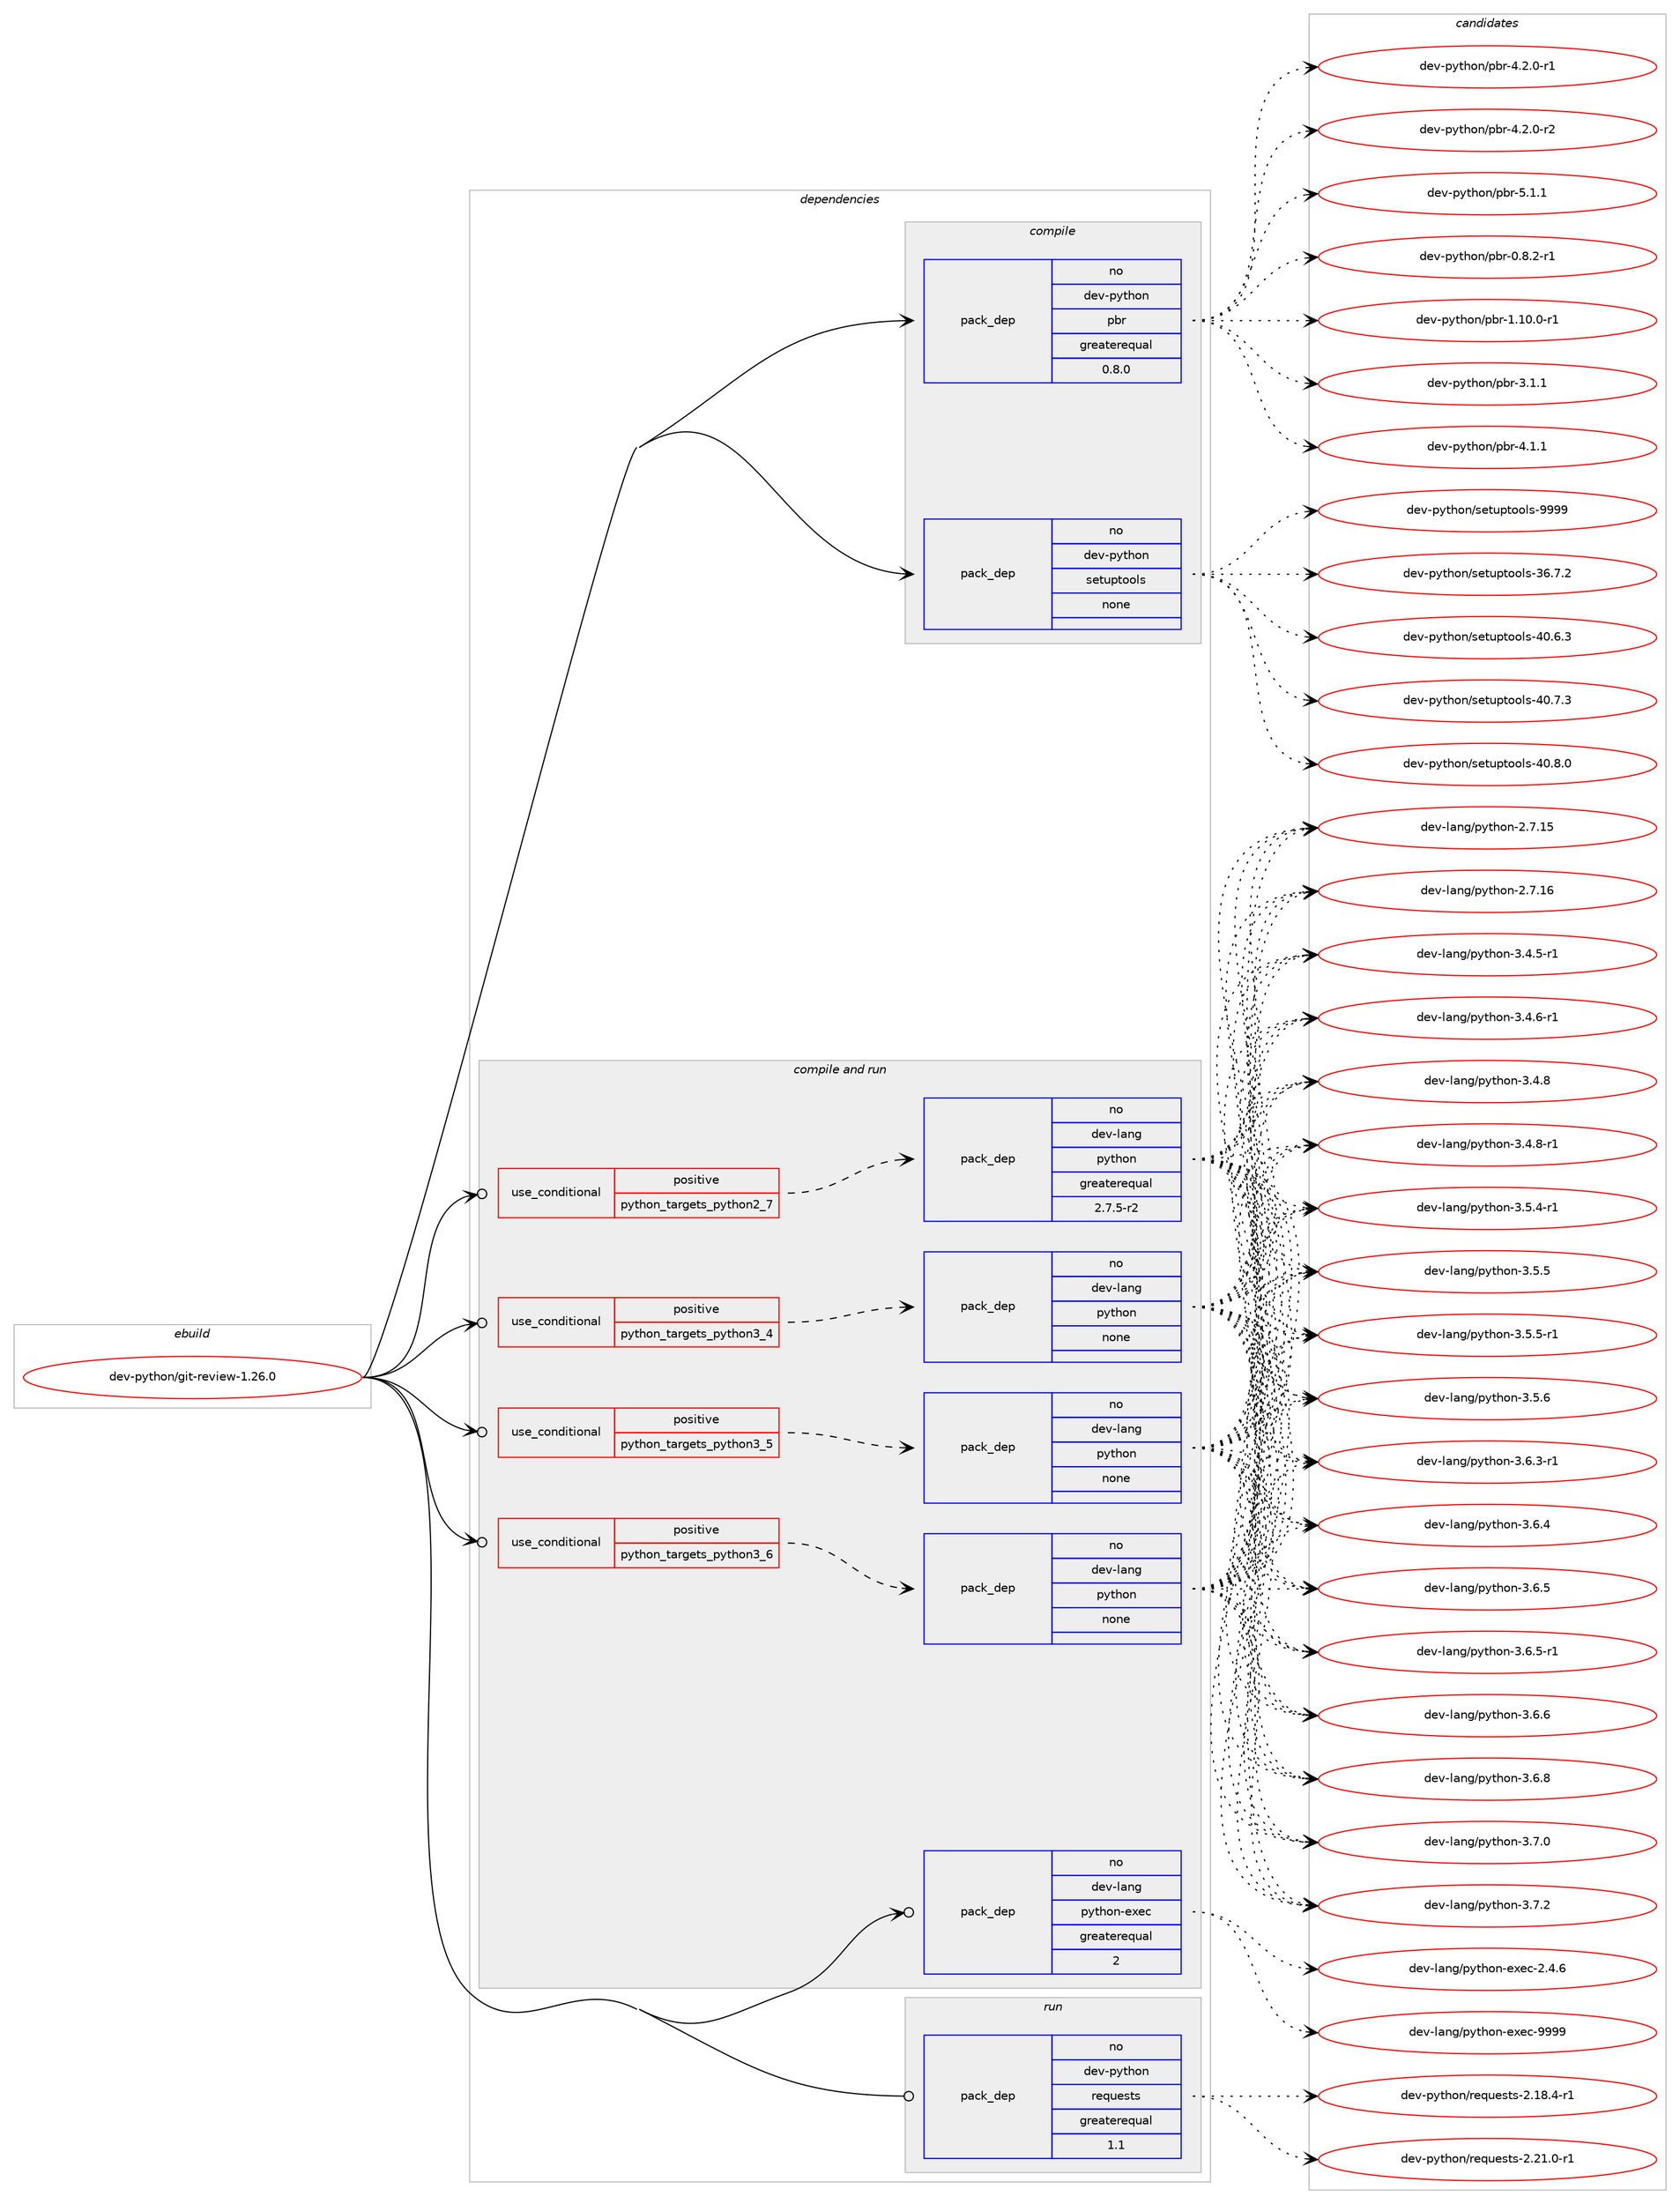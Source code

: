 digraph prolog {

# *************
# Graph options
# *************

newrank=true;
concentrate=true;
compound=true;
graph [rankdir=LR,fontname=Helvetica,fontsize=10,ranksep=1.5];#, ranksep=2.5, nodesep=0.2];
edge  [arrowhead=vee];
node  [fontname=Helvetica,fontsize=10];

# **********
# The ebuild
# **********

subgraph cluster_leftcol {
color=gray;
rank=same;
label=<<i>ebuild</i>>;
id [label="dev-python/git-review-1.26.0", color=red, width=4, href="../dev-python/git-review-1.26.0.svg"];
}

# ****************
# The dependencies
# ****************

subgraph cluster_midcol {
color=gray;
label=<<i>dependencies</i>>;
subgraph cluster_compile {
fillcolor="#eeeeee";
style=filled;
label=<<i>compile</i>>;
subgraph pack1012961 {
dependency1411180 [label=<<TABLE BORDER="0" CELLBORDER="1" CELLSPACING="0" CELLPADDING="4" WIDTH="220"><TR><TD ROWSPAN="6" CELLPADDING="30">pack_dep</TD></TR><TR><TD WIDTH="110">no</TD></TR><TR><TD>dev-python</TD></TR><TR><TD>pbr</TD></TR><TR><TD>greaterequal</TD></TR><TR><TD>0.8.0</TD></TR></TABLE>>, shape=none, color=blue];
}
id:e -> dependency1411180:w [weight=20,style="solid",arrowhead="vee"];
subgraph pack1012962 {
dependency1411181 [label=<<TABLE BORDER="0" CELLBORDER="1" CELLSPACING="0" CELLPADDING="4" WIDTH="220"><TR><TD ROWSPAN="6" CELLPADDING="30">pack_dep</TD></TR><TR><TD WIDTH="110">no</TD></TR><TR><TD>dev-python</TD></TR><TR><TD>setuptools</TD></TR><TR><TD>none</TD></TR><TR><TD></TD></TR></TABLE>>, shape=none, color=blue];
}
id:e -> dependency1411181:w [weight=20,style="solid",arrowhead="vee"];
}
subgraph cluster_compileandrun {
fillcolor="#eeeeee";
style=filled;
label=<<i>compile and run</i>>;
subgraph cond374960 {
dependency1411182 [label=<<TABLE BORDER="0" CELLBORDER="1" CELLSPACING="0" CELLPADDING="4"><TR><TD ROWSPAN="3" CELLPADDING="10">use_conditional</TD></TR><TR><TD>positive</TD></TR><TR><TD>python_targets_python2_7</TD></TR></TABLE>>, shape=none, color=red];
subgraph pack1012963 {
dependency1411183 [label=<<TABLE BORDER="0" CELLBORDER="1" CELLSPACING="0" CELLPADDING="4" WIDTH="220"><TR><TD ROWSPAN="6" CELLPADDING="30">pack_dep</TD></TR><TR><TD WIDTH="110">no</TD></TR><TR><TD>dev-lang</TD></TR><TR><TD>python</TD></TR><TR><TD>greaterequal</TD></TR><TR><TD>2.7.5-r2</TD></TR></TABLE>>, shape=none, color=blue];
}
dependency1411182:e -> dependency1411183:w [weight=20,style="dashed",arrowhead="vee"];
}
id:e -> dependency1411182:w [weight=20,style="solid",arrowhead="odotvee"];
subgraph cond374961 {
dependency1411184 [label=<<TABLE BORDER="0" CELLBORDER="1" CELLSPACING="0" CELLPADDING="4"><TR><TD ROWSPAN="3" CELLPADDING="10">use_conditional</TD></TR><TR><TD>positive</TD></TR><TR><TD>python_targets_python3_4</TD></TR></TABLE>>, shape=none, color=red];
subgraph pack1012964 {
dependency1411185 [label=<<TABLE BORDER="0" CELLBORDER="1" CELLSPACING="0" CELLPADDING="4" WIDTH="220"><TR><TD ROWSPAN="6" CELLPADDING="30">pack_dep</TD></TR><TR><TD WIDTH="110">no</TD></TR><TR><TD>dev-lang</TD></TR><TR><TD>python</TD></TR><TR><TD>none</TD></TR><TR><TD></TD></TR></TABLE>>, shape=none, color=blue];
}
dependency1411184:e -> dependency1411185:w [weight=20,style="dashed",arrowhead="vee"];
}
id:e -> dependency1411184:w [weight=20,style="solid",arrowhead="odotvee"];
subgraph cond374962 {
dependency1411186 [label=<<TABLE BORDER="0" CELLBORDER="1" CELLSPACING="0" CELLPADDING="4"><TR><TD ROWSPAN="3" CELLPADDING="10">use_conditional</TD></TR><TR><TD>positive</TD></TR><TR><TD>python_targets_python3_5</TD></TR></TABLE>>, shape=none, color=red];
subgraph pack1012965 {
dependency1411187 [label=<<TABLE BORDER="0" CELLBORDER="1" CELLSPACING="0" CELLPADDING="4" WIDTH="220"><TR><TD ROWSPAN="6" CELLPADDING="30">pack_dep</TD></TR><TR><TD WIDTH="110">no</TD></TR><TR><TD>dev-lang</TD></TR><TR><TD>python</TD></TR><TR><TD>none</TD></TR><TR><TD></TD></TR></TABLE>>, shape=none, color=blue];
}
dependency1411186:e -> dependency1411187:w [weight=20,style="dashed",arrowhead="vee"];
}
id:e -> dependency1411186:w [weight=20,style="solid",arrowhead="odotvee"];
subgraph cond374963 {
dependency1411188 [label=<<TABLE BORDER="0" CELLBORDER="1" CELLSPACING="0" CELLPADDING="4"><TR><TD ROWSPAN="3" CELLPADDING="10">use_conditional</TD></TR><TR><TD>positive</TD></TR><TR><TD>python_targets_python3_6</TD></TR></TABLE>>, shape=none, color=red];
subgraph pack1012966 {
dependency1411189 [label=<<TABLE BORDER="0" CELLBORDER="1" CELLSPACING="0" CELLPADDING="4" WIDTH="220"><TR><TD ROWSPAN="6" CELLPADDING="30">pack_dep</TD></TR><TR><TD WIDTH="110">no</TD></TR><TR><TD>dev-lang</TD></TR><TR><TD>python</TD></TR><TR><TD>none</TD></TR><TR><TD></TD></TR></TABLE>>, shape=none, color=blue];
}
dependency1411188:e -> dependency1411189:w [weight=20,style="dashed",arrowhead="vee"];
}
id:e -> dependency1411188:w [weight=20,style="solid",arrowhead="odotvee"];
subgraph pack1012967 {
dependency1411190 [label=<<TABLE BORDER="0" CELLBORDER="1" CELLSPACING="0" CELLPADDING="4" WIDTH="220"><TR><TD ROWSPAN="6" CELLPADDING="30">pack_dep</TD></TR><TR><TD WIDTH="110">no</TD></TR><TR><TD>dev-lang</TD></TR><TR><TD>python-exec</TD></TR><TR><TD>greaterequal</TD></TR><TR><TD>2</TD></TR></TABLE>>, shape=none, color=blue];
}
id:e -> dependency1411190:w [weight=20,style="solid",arrowhead="odotvee"];
}
subgraph cluster_run {
fillcolor="#eeeeee";
style=filled;
label=<<i>run</i>>;
subgraph pack1012968 {
dependency1411191 [label=<<TABLE BORDER="0" CELLBORDER="1" CELLSPACING="0" CELLPADDING="4" WIDTH="220"><TR><TD ROWSPAN="6" CELLPADDING="30">pack_dep</TD></TR><TR><TD WIDTH="110">no</TD></TR><TR><TD>dev-python</TD></TR><TR><TD>requests</TD></TR><TR><TD>greaterequal</TD></TR><TR><TD>1.1</TD></TR></TABLE>>, shape=none, color=blue];
}
id:e -> dependency1411191:w [weight=20,style="solid",arrowhead="odot"];
}
}

# **************
# The candidates
# **************

subgraph cluster_choices {
rank=same;
color=gray;
label=<<i>candidates</i>>;

subgraph choice1012961 {
color=black;
nodesep=1;
choice1001011184511212111610411111047112981144548465646504511449 [label="dev-python/pbr-0.8.2-r1", color=red, width=4,href="../dev-python/pbr-0.8.2-r1.svg"];
choice100101118451121211161041111104711298114454946494846484511449 [label="dev-python/pbr-1.10.0-r1", color=red, width=4,href="../dev-python/pbr-1.10.0-r1.svg"];
choice100101118451121211161041111104711298114455146494649 [label="dev-python/pbr-3.1.1", color=red, width=4,href="../dev-python/pbr-3.1.1.svg"];
choice100101118451121211161041111104711298114455246494649 [label="dev-python/pbr-4.1.1", color=red, width=4,href="../dev-python/pbr-4.1.1.svg"];
choice1001011184511212111610411111047112981144552465046484511449 [label="dev-python/pbr-4.2.0-r1", color=red, width=4,href="../dev-python/pbr-4.2.0-r1.svg"];
choice1001011184511212111610411111047112981144552465046484511450 [label="dev-python/pbr-4.2.0-r2", color=red, width=4,href="../dev-python/pbr-4.2.0-r2.svg"];
choice100101118451121211161041111104711298114455346494649 [label="dev-python/pbr-5.1.1", color=red, width=4,href="../dev-python/pbr-5.1.1.svg"];
dependency1411180:e -> choice1001011184511212111610411111047112981144548465646504511449:w [style=dotted,weight="100"];
dependency1411180:e -> choice100101118451121211161041111104711298114454946494846484511449:w [style=dotted,weight="100"];
dependency1411180:e -> choice100101118451121211161041111104711298114455146494649:w [style=dotted,weight="100"];
dependency1411180:e -> choice100101118451121211161041111104711298114455246494649:w [style=dotted,weight="100"];
dependency1411180:e -> choice1001011184511212111610411111047112981144552465046484511449:w [style=dotted,weight="100"];
dependency1411180:e -> choice1001011184511212111610411111047112981144552465046484511450:w [style=dotted,weight="100"];
dependency1411180:e -> choice100101118451121211161041111104711298114455346494649:w [style=dotted,weight="100"];
}
subgraph choice1012962 {
color=black;
nodesep=1;
choice100101118451121211161041111104711510111611711211611111110811545515446554650 [label="dev-python/setuptools-36.7.2", color=red, width=4,href="../dev-python/setuptools-36.7.2.svg"];
choice100101118451121211161041111104711510111611711211611111110811545524846544651 [label="dev-python/setuptools-40.6.3", color=red, width=4,href="../dev-python/setuptools-40.6.3.svg"];
choice100101118451121211161041111104711510111611711211611111110811545524846554651 [label="dev-python/setuptools-40.7.3", color=red, width=4,href="../dev-python/setuptools-40.7.3.svg"];
choice100101118451121211161041111104711510111611711211611111110811545524846564648 [label="dev-python/setuptools-40.8.0", color=red, width=4,href="../dev-python/setuptools-40.8.0.svg"];
choice10010111845112121116104111110471151011161171121161111111081154557575757 [label="dev-python/setuptools-9999", color=red, width=4,href="../dev-python/setuptools-9999.svg"];
dependency1411181:e -> choice100101118451121211161041111104711510111611711211611111110811545515446554650:w [style=dotted,weight="100"];
dependency1411181:e -> choice100101118451121211161041111104711510111611711211611111110811545524846544651:w [style=dotted,weight="100"];
dependency1411181:e -> choice100101118451121211161041111104711510111611711211611111110811545524846554651:w [style=dotted,weight="100"];
dependency1411181:e -> choice100101118451121211161041111104711510111611711211611111110811545524846564648:w [style=dotted,weight="100"];
dependency1411181:e -> choice10010111845112121116104111110471151011161171121161111111081154557575757:w [style=dotted,weight="100"];
}
subgraph choice1012963 {
color=black;
nodesep=1;
choice10010111845108971101034711212111610411111045504655464953 [label="dev-lang/python-2.7.15", color=red, width=4,href="../dev-lang/python-2.7.15.svg"];
choice10010111845108971101034711212111610411111045504655464954 [label="dev-lang/python-2.7.16", color=red, width=4,href="../dev-lang/python-2.7.16.svg"];
choice1001011184510897110103471121211161041111104551465246534511449 [label="dev-lang/python-3.4.5-r1", color=red, width=4,href="../dev-lang/python-3.4.5-r1.svg"];
choice1001011184510897110103471121211161041111104551465246544511449 [label="dev-lang/python-3.4.6-r1", color=red, width=4,href="../dev-lang/python-3.4.6-r1.svg"];
choice100101118451089711010347112121116104111110455146524656 [label="dev-lang/python-3.4.8", color=red, width=4,href="../dev-lang/python-3.4.8.svg"];
choice1001011184510897110103471121211161041111104551465246564511449 [label="dev-lang/python-3.4.8-r1", color=red, width=4,href="../dev-lang/python-3.4.8-r1.svg"];
choice1001011184510897110103471121211161041111104551465346524511449 [label="dev-lang/python-3.5.4-r1", color=red, width=4,href="../dev-lang/python-3.5.4-r1.svg"];
choice100101118451089711010347112121116104111110455146534653 [label="dev-lang/python-3.5.5", color=red, width=4,href="../dev-lang/python-3.5.5.svg"];
choice1001011184510897110103471121211161041111104551465346534511449 [label="dev-lang/python-3.5.5-r1", color=red, width=4,href="../dev-lang/python-3.5.5-r1.svg"];
choice100101118451089711010347112121116104111110455146534654 [label="dev-lang/python-3.5.6", color=red, width=4,href="../dev-lang/python-3.5.6.svg"];
choice1001011184510897110103471121211161041111104551465446514511449 [label="dev-lang/python-3.6.3-r1", color=red, width=4,href="../dev-lang/python-3.6.3-r1.svg"];
choice100101118451089711010347112121116104111110455146544652 [label="dev-lang/python-3.6.4", color=red, width=4,href="../dev-lang/python-3.6.4.svg"];
choice100101118451089711010347112121116104111110455146544653 [label="dev-lang/python-3.6.5", color=red, width=4,href="../dev-lang/python-3.6.5.svg"];
choice1001011184510897110103471121211161041111104551465446534511449 [label="dev-lang/python-3.6.5-r1", color=red, width=4,href="../dev-lang/python-3.6.5-r1.svg"];
choice100101118451089711010347112121116104111110455146544654 [label="dev-lang/python-3.6.6", color=red, width=4,href="../dev-lang/python-3.6.6.svg"];
choice100101118451089711010347112121116104111110455146544656 [label="dev-lang/python-3.6.8", color=red, width=4,href="../dev-lang/python-3.6.8.svg"];
choice100101118451089711010347112121116104111110455146554648 [label="dev-lang/python-3.7.0", color=red, width=4,href="../dev-lang/python-3.7.0.svg"];
choice100101118451089711010347112121116104111110455146554650 [label="dev-lang/python-3.7.2", color=red, width=4,href="../dev-lang/python-3.7.2.svg"];
dependency1411183:e -> choice10010111845108971101034711212111610411111045504655464953:w [style=dotted,weight="100"];
dependency1411183:e -> choice10010111845108971101034711212111610411111045504655464954:w [style=dotted,weight="100"];
dependency1411183:e -> choice1001011184510897110103471121211161041111104551465246534511449:w [style=dotted,weight="100"];
dependency1411183:e -> choice1001011184510897110103471121211161041111104551465246544511449:w [style=dotted,weight="100"];
dependency1411183:e -> choice100101118451089711010347112121116104111110455146524656:w [style=dotted,weight="100"];
dependency1411183:e -> choice1001011184510897110103471121211161041111104551465246564511449:w [style=dotted,weight="100"];
dependency1411183:e -> choice1001011184510897110103471121211161041111104551465346524511449:w [style=dotted,weight="100"];
dependency1411183:e -> choice100101118451089711010347112121116104111110455146534653:w [style=dotted,weight="100"];
dependency1411183:e -> choice1001011184510897110103471121211161041111104551465346534511449:w [style=dotted,weight="100"];
dependency1411183:e -> choice100101118451089711010347112121116104111110455146534654:w [style=dotted,weight="100"];
dependency1411183:e -> choice1001011184510897110103471121211161041111104551465446514511449:w [style=dotted,weight="100"];
dependency1411183:e -> choice100101118451089711010347112121116104111110455146544652:w [style=dotted,weight="100"];
dependency1411183:e -> choice100101118451089711010347112121116104111110455146544653:w [style=dotted,weight="100"];
dependency1411183:e -> choice1001011184510897110103471121211161041111104551465446534511449:w [style=dotted,weight="100"];
dependency1411183:e -> choice100101118451089711010347112121116104111110455146544654:w [style=dotted,weight="100"];
dependency1411183:e -> choice100101118451089711010347112121116104111110455146544656:w [style=dotted,weight="100"];
dependency1411183:e -> choice100101118451089711010347112121116104111110455146554648:w [style=dotted,weight="100"];
dependency1411183:e -> choice100101118451089711010347112121116104111110455146554650:w [style=dotted,weight="100"];
}
subgraph choice1012964 {
color=black;
nodesep=1;
choice10010111845108971101034711212111610411111045504655464953 [label="dev-lang/python-2.7.15", color=red, width=4,href="../dev-lang/python-2.7.15.svg"];
choice10010111845108971101034711212111610411111045504655464954 [label="dev-lang/python-2.7.16", color=red, width=4,href="../dev-lang/python-2.7.16.svg"];
choice1001011184510897110103471121211161041111104551465246534511449 [label="dev-lang/python-3.4.5-r1", color=red, width=4,href="../dev-lang/python-3.4.5-r1.svg"];
choice1001011184510897110103471121211161041111104551465246544511449 [label="dev-lang/python-3.4.6-r1", color=red, width=4,href="../dev-lang/python-3.4.6-r1.svg"];
choice100101118451089711010347112121116104111110455146524656 [label="dev-lang/python-3.4.8", color=red, width=4,href="../dev-lang/python-3.4.8.svg"];
choice1001011184510897110103471121211161041111104551465246564511449 [label="dev-lang/python-3.4.8-r1", color=red, width=4,href="../dev-lang/python-3.4.8-r1.svg"];
choice1001011184510897110103471121211161041111104551465346524511449 [label="dev-lang/python-3.5.4-r1", color=red, width=4,href="../dev-lang/python-3.5.4-r1.svg"];
choice100101118451089711010347112121116104111110455146534653 [label="dev-lang/python-3.5.5", color=red, width=4,href="../dev-lang/python-3.5.5.svg"];
choice1001011184510897110103471121211161041111104551465346534511449 [label="dev-lang/python-3.5.5-r1", color=red, width=4,href="../dev-lang/python-3.5.5-r1.svg"];
choice100101118451089711010347112121116104111110455146534654 [label="dev-lang/python-3.5.6", color=red, width=4,href="../dev-lang/python-3.5.6.svg"];
choice1001011184510897110103471121211161041111104551465446514511449 [label="dev-lang/python-3.6.3-r1", color=red, width=4,href="../dev-lang/python-3.6.3-r1.svg"];
choice100101118451089711010347112121116104111110455146544652 [label="dev-lang/python-3.6.4", color=red, width=4,href="../dev-lang/python-3.6.4.svg"];
choice100101118451089711010347112121116104111110455146544653 [label="dev-lang/python-3.6.5", color=red, width=4,href="../dev-lang/python-3.6.5.svg"];
choice1001011184510897110103471121211161041111104551465446534511449 [label="dev-lang/python-3.6.5-r1", color=red, width=4,href="../dev-lang/python-3.6.5-r1.svg"];
choice100101118451089711010347112121116104111110455146544654 [label="dev-lang/python-3.6.6", color=red, width=4,href="../dev-lang/python-3.6.6.svg"];
choice100101118451089711010347112121116104111110455146544656 [label="dev-lang/python-3.6.8", color=red, width=4,href="../dev-lang/python-3.6.8.svg"];
choice100101118451089711010347112121116104111110455146554648 [label="dev-lang/python-3.7.0", color=red, width=4,href="../dev-lang/python-3.7.0.svg"];
choice100101118451089711010347112121116104111110455146554650 [label="dev-lang/python-3.7.2", color=red, width=4,href="../dev-lang/python-3.7.2.svg"];
dependency1411185:e -> choice10010111845108971101034711212111610411111045504655464953:w [style=dotted,weight="100"];
dependency1411185:e -> choice10010111845108971101034711212111610411111045504655464954:w [style=dotted,weight="100"];
dependency1411185:e -> choice1001011184510897110103471121211161041111104551465246534511449:w [style=dotted,weight="100"];
dependency1411185:e -> choice1001011184510897110103471121211161041111104551465246544511449:w [style=dotted,weight="100"];
dependency1411185:e -> choice100101118451089711010347112121116104111110455146524656:w [style=dotted,weight="100"];
dependency1411185:e -> choice1001011184510897110103471121211161041111104551465246564511449:w [style=dotted,weight="100"];
dependency1411185:e -> choice1001011184510897110103471121211161041111104551465346524511449:w [style=dotted,weight="100"];
dependency1411185:e -> choice100101118451089711010347112121116104111110455146534653:w [style=dotted,weight="100"];
dependency1411185:e -> choice1001011184510897110103471121211161041111104551465346534511449:w [style=dotted,weight="100"];
dependency1411185:e -> choice100101118451089711010347112121116104111110455146534654:w [style=dotted,weight="100"];
dependency1411185:e -> choice1001011184510897110103471121211161041111104551465446514511449:w [style=dotted,weight="100"];
dependency1411185:e -> choice100101118451089711010347112121116104111110455146544652:w [style=dotted,weight="100"];
dependency1411185:e -> choice100101118451089711010347112121116104111110455146544653:w [style=dotted,weight="100"];
dependency1411185:e -> choice1001011184510897110103471121211161041111104551465446534511449:w [style=dotted,weight="100"];
dependency1411185:e -> choice100101118451089711010347112121116104111110455146544654:w [style=dotted,weight="100"];
dependency1411185:e -> choice100101118451089711010347112121116104111110455146544656:w [style=dotted,weight="100"];
dependency1411185:e -> choice100101118451089711010347112121116104111110455146554648:w [style=dotted,weight="100"];
dependency1411185:e -> choice100101118451089711010347112121116104111110455146554650:w [style=dotted,weight="100"];
}
subgraph choice1012965 {
color=black;
nodesep=1;
choice10010111845108971101034711212111610411111045504655464953 [label="dev-lang/python-2.7.15", color=red, width=4,href="../dev-lang/python-2.7.15.svg"];
choice10010111845108971101034711212111610411111045504655464954 [label="dev-lang/python-2.7.16", color=red, width=4,href="../dev-lang/python-2.7.16.svg"];
choice1001011184510897110103471121211161041111104551465246534511449 [label="dev-lang/python-3.4.5-r1", color=red, width=4,href="../dev-lang/python-3.4.5-r1.svg"];
choice1001011184510897110103471121211161041111104551465246544511449 [label="dev-lang/python-3.4.6-r1", color=red, width=4,href="../dev-lang/python-3.4.6-r1.svg"];
choice100101118451089711010347112121116104111110455146524656 [label="dev-lang/python-3.4.8", color=red, width=4,href="../dev-lang/python-3.4.8.svg"];
choice1001011184510897110103471121211161041111104551465246564511449 [label="dev-lang/python-3.4.8-r1", color=red, width=4,href="../dev-lang/python-3.4.8-r1.svg"];
choice1001011184510897110103471121211161041111104551465346524511449 [label="dev-lang/python-3.5.4-r1", color=red, width=4,href="../dev-lang/python-3.5.4-r1.svg"];
choice100101118451089711010347112121116104111110455146534653 [label="dev-lang/python-3.5.5", color=red, width=4,href="../dev-lang/python-3.5.5.svg"];
choice1001011184510897110103471121211161041111104551465346534511449 [label="dev-lang/python-3.5.5-r1", color=red, width=4,href="../dev-lang/python-3.5.5-r1.svg"];
choice100101118451089711010347112121116104111110455146534654 [label="dev-lang/python-3.5.6", color=red, width=4,href="../dev-lang/python-3.5.6.svg"];
choice1001011184510897110103471121211161041111104551465446514511449 [label="dev-lang/python-3.6.3-r1", color=red, width=4,href="../dev-lang/python-3.6.3-r1.svg"];
choice100101118451089711010347112121116104111110455146544652 [label="dev-lang/python-3.6.4", color=red, width=4,href="../dev-lang/python-3.6.4.svg"];
choice100101118451089711010347112121116104111110455146544653 [label="dev-lang/python-3.6.5", color=red, width=4,href="../dev-lang/python-3.6.5.svg"];
choice1001011184510897110103471121211161041111104551465446534511449 [label="dev-lang/python-3.6.5-r1", color=red, width=4,href="../dev-lang/python-3.6.5-r1.svg"];
choice100101118451089711010347112121116104111110455146544654 [label="dev-lang/python-3.6.6", color=red, width=4,href="../dev-lang/python-3.6.6.svg"];
choice100101118451089711010347112121116104111110455146544656 [label="dev-lang/python-3.6.8", color=red, width=4,href="../dev-lang/python-3.6.8.svg"];
choice100101118451089711010347112121116104111110455146554648 [label="dev-lang/python-3.7.0", color=red, width=4,href="../dev-lang/python-3.7.0.svg"];
choice100101118451089711010347112121116104111110455146554650 [label="dev-lang/python-3.7.2", color=red, width=4,href="../dev-lang/python-3.7.2.svg"];
dependency1411187:e -> choice10010111845108971101034711212111610411111045504655464953:w [style=dotted,weight="100"];
dependency1411187:e -> choice10010111845108971101034711212111610411111045504655464954:w [style=dotted,weight="100"];
dependency1411187:e -> choice1001011184510897110103471121211161041111104551465246534511449:w [style=dotted,weight="100"];
dependency1411187:e -> choice1001011184510897110103471121211161041111104551465246544511449:w [style=dotted,weight="100"];
dependency1411187:e -> choice100101118451089711010347112121116104111110455146524656:w [style=dotted,weight="100"];
dependency1411187:e -> choice1001011184510897110103471121211161041111104551465246564511449:w [style=dotted,weight="100"];
dependency1411187:e -> choice1001011184510897110103471121211161041111104551465346524511449:w [style=dotted,weight="100"];
dependency1411187:e -> choice100101118451089711010347112121116104111110455146534653:w [style=dotted,weight="100"];
dependency1411187:e -> choice1001011184510897110103471121211161041111104551465346534511449:w [style=dotted,weight="100"];
dependency1411187:e -> choice100101118451089711010347112121116104111110455146534654:w [style=dotted,weight="100"];
dependency1411187:e -> choice1001011184510897110103471121211161041111104551465446514511449:w [style=dotted,weight="100"];
dependency1411187:e -> choice100101118451089711010347112121116104111110455146544652:w [style=dotted,weight="100"];
dependency1411187:e -> choice100101118451089711010347112121116104111110455146544653:w [style=dotted,weight="100"];
dependency1411187:e -> choice1001011184510897110103471121211161041111104551465446534511449:w [style=dotted,weight="100"];
dependency1411187:e -> choice100101118451089711010347112121116104111110455146544654:w [style=dotted,weight="100"];
dependency1411187:e -> choice100101118451089711010347112121116104111110455146544656:w [style=dotted,weight="100"];
dependency1411187:e -> choice100101118451089711010347112121116104111110455146554648:w [style=dotted,weight="100"];
dependency1411187:e -> choice100101118451089711010347112121116104111110455146554650:w [style=dotted,weight="100"];
}
subgraph choice1012966 {
color=black;
nodesep=1;
choice10010111845108971101034711212111610411111045504655464953 [label="dev-lang/python-2.7.15", color=red, width=4,href="../dev-lang/python-2.7.15.svg"];
choice10010111845108971101034711212111610411111045504655464954 [label="dev-lang/python-2.7.16", color=red, width=4,href="../dev-lang/python-2.7.16.svg"];
choice1001011184510897110103471121211161041111104551465246534511449 [label="dev-lang/python-3.4.5-r1", color=red, width=4,href="../dev-lang/python-3.4.5-r1.svg"];
choice1001011184510897110103471121211161041111104551465246544511449 [label="dev-lang/python-3.4.6-r1", color=red, width=4,href="../dev-lang/python-3.4.6-r1.svg"];
choice100101118451089711010347112121116104111110455146524656 [label="dev-lang/python-3.4.8", color=red, width=4,href="../dev-lang/python-3.4.8.svg"];
choice1001011184510897110103471121211161041111104551465246564511449 [label="dev-lang/python-3.4.8-r1", color=red, width=4,href="../dev-lang/python-3.4.8-r1.svg"];
choice1001011184510897110103471121211161041111104551465346524511449 [label="dev-lang/python-3.5.4-r1", color=red, width=4,href="../dev-lang/python-3.5.4-r1.svg"];
choice100101118451089711010347112121116104111110455146534653 [label="dev-lang/python-3.5.5", color=red, width=4,href="../dev-lang/python-3.5.5.svg"];
choice1001011184510897110103471121211161041111104551465346534511449 [label="dev-lang/python-3.5.5-r1", color=red, width=4,href="../dev-lang/python-3.5.5-r1.svg"];
choice100101118451089711010347112121116104111110455146534654 [label="dev-lang/python-3.5.6", color=red, width=4,href="../dev-lang/python-3.5.6.svg"];
choice1001011184510897110103471121211161041111104551465446514511449 [label="dev-lang/python-3.6.3-r1", color=red, width=4,href="../dev-lang/python-3.6.3-r1.svg"];
choice100101118451089711010347112121116104111110455146544652 [label="dev-lang/python-3.6.4", color=red, width=4,href="../dev-lang/python-3.6.4.svg"];
choice100101118451089711010347112121116104111110455146544653 [label="dev-lang/python-3.6.5", color=red, width=4,href="../dev-lang/python-3.6.5.svg"];
choice1001011184510897110103471121211161041111104551465446534511449 [label="dev-lang/python-3.6.5-r1", color=red, width=4,href="../dev-lang/python-3.6.5-r1.svg"];
choice100101118451089711010347112121116104111110455146544654 [label="dev-lang/python-3.6.6", color=red, width=4,href="../dev-lang/python-3.6.6.svg"];
choice100101118451089711010347112121116104111110455146544656 [label="dev-lang/python-3.6.8", color=red, width=4,href="../dev-lang/python-3.6.8.svg"];
choice100101118451089711010347112121116104111110455146554648 [label="dev-lang/python-3.7.0", color=red, width=4,href="../dev-lang/python-3.7.0.svg"];
choice100101118451089711010347112121116104111110455146554650 [label="dev-lang/python-3.7.2", color=red, width=4,href="../dev-lang/python-3.7.2.svg"];
dependency1411189:e -> choice10010111845108971101034711212111610411111045504655464953:w [style=dotted,weight="100"];
dependency1411189:e -> choice10010111845108971101034711212111610411111045504655464954:w [style=dotted,weight="100"];
dependency1411189:e -> choice1001011184510897110103471121211161041111104551465246534511449:w [style=dotted,weight="100"];
dependency1411189:e -> choice1001011184510897110103471121211161041111104551465246544511449:w [style=dotted,weight="100"];
dependency1411189:e -> choice100101118451089711010347112121116104111110455146524656:w [style=dotted,weight="100"];
dependency1411189:e -> choice1001011184510897110103471121211161041111104551465246564511449:w [style=dotted,weight="100"];
dependency1411189:e -> choice1001011184510897110103471121211161041111104551465346524511449:w [style=dotted,weight="100"];
dependency1411189:e -> choice100101118451089711010347112121116104111110455146534653:w [style=dotted,weight="100"];
dependency1411189:e -> choice1001011184510897110103471121211161041111104551465346534511449:w [style=dotted,weight="100"];
dependency1411189:e -> choice100101118451089711010347112121116104111110455146534654:w [style=dotted,weight="100"];
dependency1411189:e -> choice1001011184510897110103471121211161041111104551465446514511449:w [style=dotted,weight="100"];
dependency1411189:e -> choice100101118451089711010347112121116104111110455146544652:w [style=dotted,weight="100"];
dependency1411189:e -> choice100101118451089711010347112121116104111110455146544653:w [style=dotted,weight="100"];
dependency1411189:e -> choice1001011184510897110103471121211161041111104551465446534511449:w [style=dotted,weight="100"];
dependency1411189:e -> choice100101118451089711010347112121116104111110455146544654:w [style=dotted,weight="100"];
dependency1411189:e -> choice100101118451089711010347112121116104111110455146544656:w [style=dotted,weight="100"];
dependency1411189:e -> choice100101118451089711010347112121116104111110455146554648:w [style=dotted,weight="100"];
dependency1411189:e -> choice100101118451089711010347112121116104111110455146554650:w [style=dotted,weight="100"];
}
subgraph choice1012967 {
color=black;
nodesep=1;
choice1001011184510897110103471121211161041111104510112010199455046524654 [label="dev-lang/python-exec-2.4.6", color=red, width=4,href="../dev-lang/python-exec-2.4.6.svg"];
choice10010111845108971101034711212111610411111045101120101994557575757 [label="dev-lang/python-exec-9999", color=red, width=4,href="../dev-lang/python-exec-9999.svg"];
dependency1411190:e -> choice1001011184510897110103471121211161041111104510112010199455046524654:w [style=dotted,weight="100"];
dependency1411190:e -> choice10010111845108971101034711212111610411111045101120101994557575757:w [style=dotted,weight="100"];
}
subgraph choice1012968 {
color=black;
nodesep=1;
choice1001011184511212111610411111047114101113117101115116115455046495646524511449 [label="dev-python/requests-2.18.4-r1", color=red, width=4,href="../dev-python/requests-2.18.4-r1.svg"];
choice1001011184511212111610411111047114101113117101115116115455046504946484511449 [label="dev-python/requests-2.21.0-r1", color=red, width=4,href="../dev-python/requests-2.21.0-r1.svg"];
dependency1411191:e -> choice1001011184511212111610411111047114101113117101115116115455046495646524511449:w [style=dotted,weight="100"];
dependency1411191:e -> choice1001011184511212111610411111047114101113117101115116115455046504946484511449:w [style=dotted,weight="100"];
}
}

}
